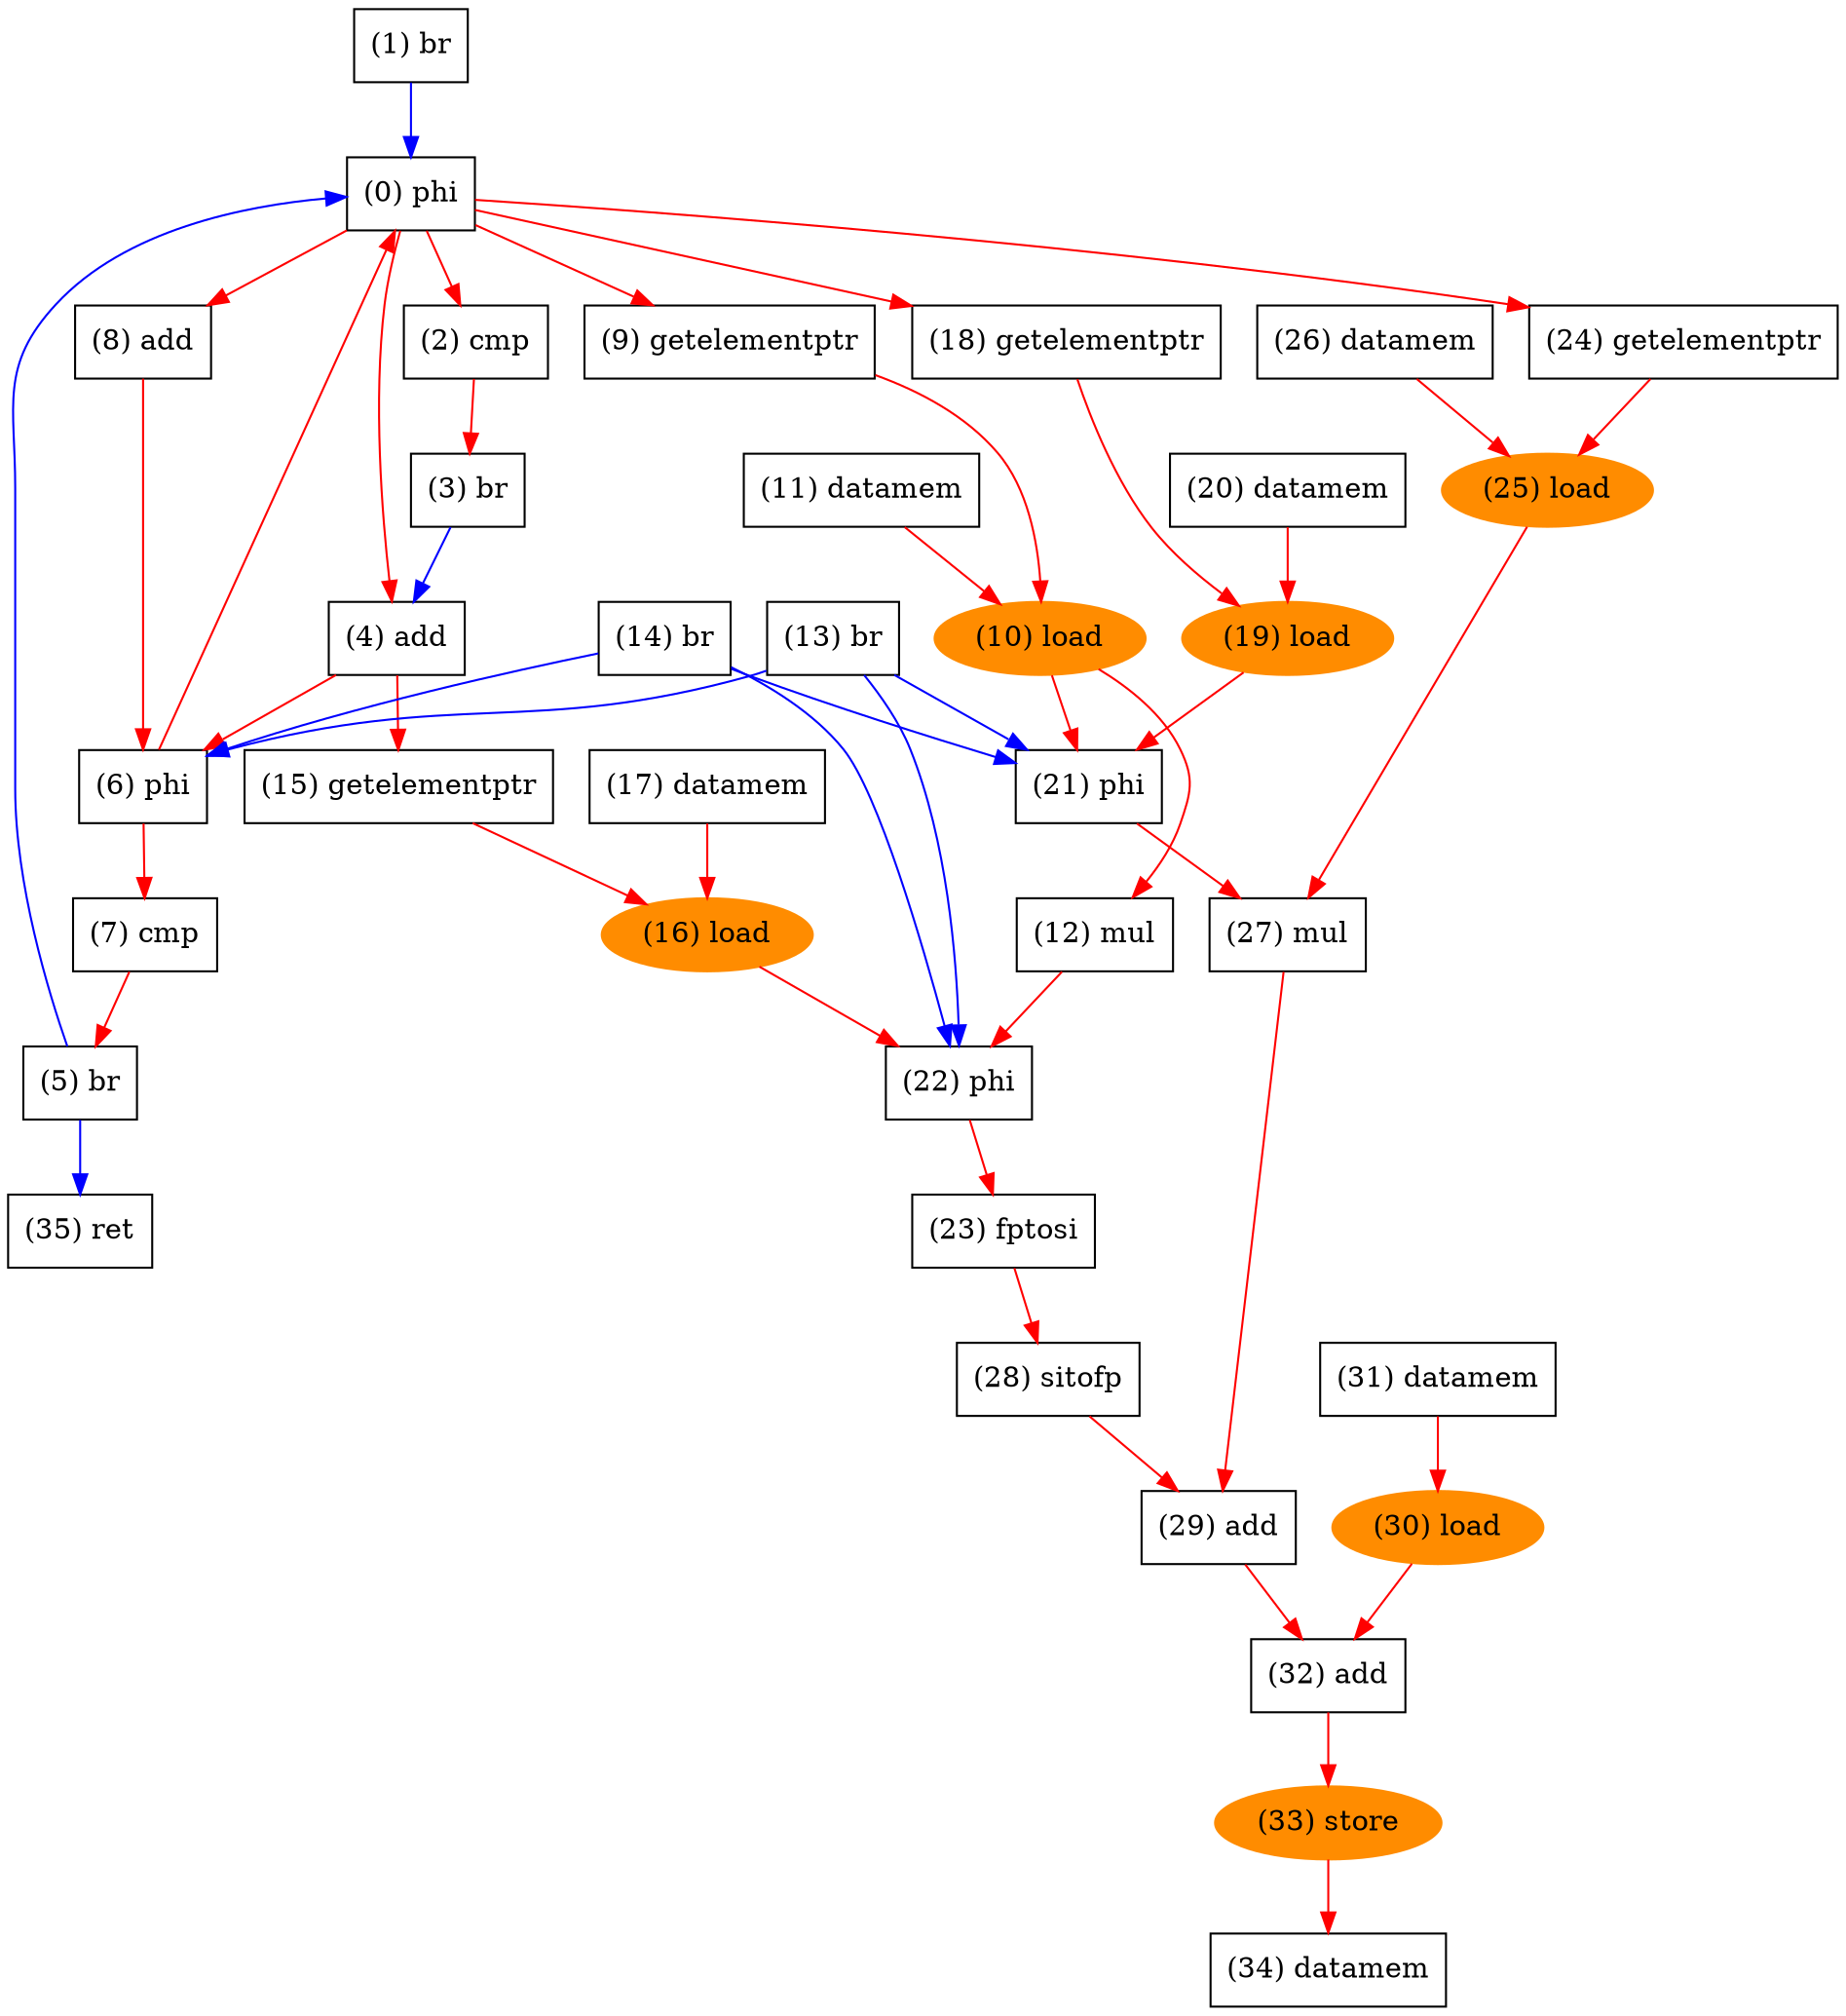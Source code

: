 digraph "DFG for'_Z6kernelPfS_S_' function" {
	Node0phi[shape=record, label="(0) phi"];
	Node1br[shape=record, label="(1) br"];
	Node2cmp[shape=record, label="(2) cmp"];
	Node3br[shape=record, label="(3) br"];
	Node4add[shape=record, label="(4) add"];
	Node5br[shape=record, label="(5) br"];
	Node6phi[shape=record, label="(6) phi"];
	Node7cmp[shape=record, label="(7) cmp"];
	Node8add[shape=record, label="(8) add"];
	Node9getelementptr[shape=record, label="(9) getelementptr"];
	Node10load[shape=oval, color=darkorange, style=filled, label="(10) load"];
	Node11datamem[shape=record, label="(11) datamem"];
	Node12mul[shape=record, label="(12) mul"];
	Node13br[shape=record, label="(13) br"];
	Node14br[shape=record, label="(14) br"];
	Node15getelementptr[shape=record, label="(15) getelementptr"];
	Node16load[shape=oval, color=darkorange, style=filled, label="(16) load"];
	Node17datamem[shape=record, label="(17) datamem"];
	Node18getelementptr[shape=record, label="(18) getelementptr"];
	Node19load[shape=oval, color=darkorange, style=filled, label="(19) load"];
	Node20datamem[shape=record, label="(20) datamem"];
	Node21phi[shape=record, label="(21) phi"];
	Node22phi[shape=record, label="(22) phi"];
	Node23fptosi[shape=record, label="(23) fptosi"];
	Node24getelementptr[shape=record, label="(24) getelementptr"];
	Node25load[shape=oval, color=darkorange, style=filled, label="(25) load"];
	Node26datamem[shape=record, label="(26) datamem"];
	Node27mul[shape=record, label="(27) mul"];
	Node28sitofp[shape=record, label="(28) sitofp"];
	Node29add[shape=record, label="(29) add"];
	Node30load[shape=oval, color=darkorange, style=filled, label="(30) load"];
	Node31datamem[shape=record, label="(31) datamem"];
	Node32add[shape=record, label="(32) add"];
	Node33store[shape=oval, color=darkorange, style=filled, label="(33) store"];
	Node34datamem[shape=record, label="(34) datamem"];
	Node35ret[shape=record, label="(35) ret"];
edge [color=blue]
	Node1br -> Node0phi
	Node3br -> Node4add
	Node13br -> Node6phi
	Node5br -> Node0phi
	Node14br -> Node6phi
	Node13br -> Node21phi
	Node13br -> Node22phi
	Node5br -> Node35ret
	Node14br -> Node21phi
	Node14br -> Node22phi
edge [color=red]
	Node6phi -> Node0phi
	Node0phi -> Node2cmp
	Node2cmp -> Node3br
	Node0phi -> Node4add
	Node7cmp -> Node5br
	Node8add -> Node6phi
	Node4add -> Node6phi
	Node6phi -> Node7cmp
	Node0phi -> Node8add
	Node0phi -> Node9getelementptr
	Node11datamem -> Node10load
	Node9getelementptr -> Node10load
	Node10load -> Node12mul
	Node17datamem -> Node16load
	Node0phi -> Node18getelementptr
	Node20datamem -> Node19load
	Node4add -> Node15getelementptr
	Node15getelementptr -> Node16load
	Node18getelementptr -> Node19load
	Node0phi -> Node24getelementptr
	Node26datamem -> Node25load
	Node31datamem -> Node30load
	Node33store -> Node34datamem
	Node32add -> Node33store
	Node10load -> Node21phi
	Node19load -> Node21phi
	Node12mul -> Node22phi
	Node16load -> Node22phi
	Node22phi -> Node23fptosi
	Node24getelementptr -> Node25load
	Node25load -> Node27mul
	Node21phi -> Node27mul
	Node23fptosi -> Node28sitofp
	Node27mul -> Node29add
	Node28sitofp -> Node29add
	Node30load -> Node32add
	Node29add -> Node32add
}

